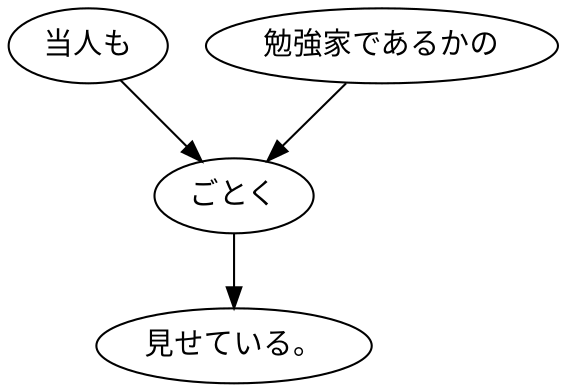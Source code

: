 digraph graph69 {
	node0 [label="当人も"];
	node1 [label="勉強家であるかの"];
	node2 [label="ごとく"];
	node3 [label="見せている。"];
	node0 -> node2;
	node1 -> node2;
	node2 -> node3;
}

